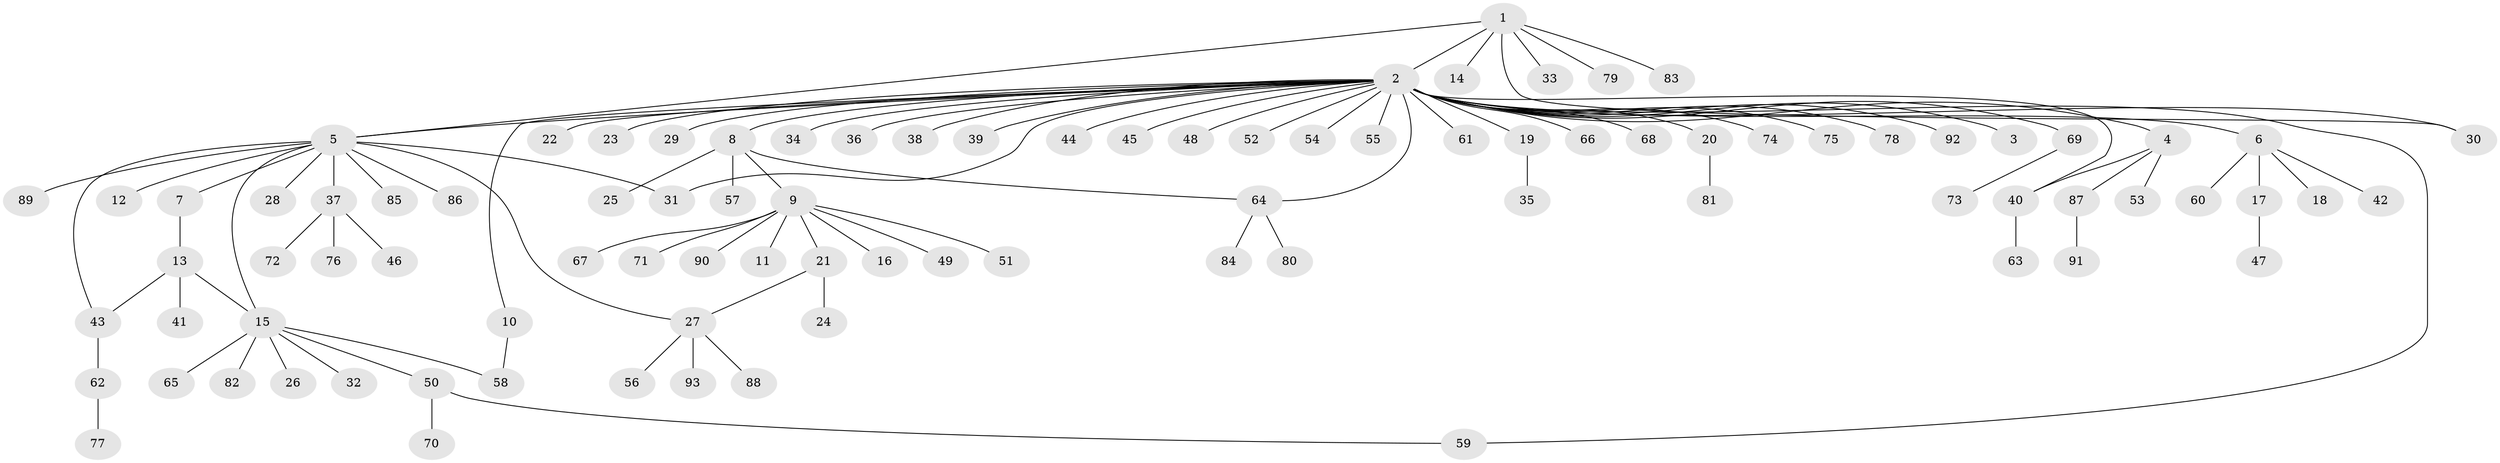 // Generated by graph-tools (version 1.1) at 2025/14/03/09/25 04:14:45]
// undirected, 93 vertices, 102 edges
graph export_dot {
graph [start="1"]
  node [color=gray90,style=filled];
  1;
  2;
  3;
  4;
  5;
  6;
  7;
  8;
  9;
  10;
  11;
  12;
  13;
  14;
  15;
  16;
  17;
  18;
  19;
  20;
  21;
  22;
  23;
  24;
  25;
  26;
  27;
  28;
  29;
  30;
  31;
  32;
  33;
  34;
  35;
  36;
  37;
  38;
  39;
  40;
  41;
  42;
  43;
  44;
  45;
  46;
  47;
  48;
  49;
  50;
  51;
  52;
  53;
  54;
  55;
  56;
  57;
  58;
  59;
  60;
  61;
  62;
  63;
  64;
  65;
  66;
  67;
  68;
  69;
  70;
  71;
  72;
  73;
  74;
  75;
  76;
  77;
  78;
  79;
  80;
  81;
  82;
  83;
  84;
  85;
  86;
  87;
  88;
  89;
  90;
  91;
  92;
  93;
  1 -- 2;
  1 -- 5;
  1 -- 14;
  1 -- 30;
  1 -- 33;
  1 -- 79;
  1 -- 83;
  2 -- 3;
  2 -- 4;
  2 -- 5;
  2 -- 6;
  2 -- 8;
  2 -- 10;
  2 -- 19;
  2 -- 20;
  2 -- 22;
  2 -- 23;
  2 -- 29;
  2 -- 30;
  2 -- 31;
  2 -- 34;
  2 -- 36;
  2 -- 38;
  2 -- 39;
  2 -- 40;
  2 -- 44;
  2 -- 45;
  2 -- 48;
  2 -- 52;
  2 -- 54;
  2 -- 55;
  2 -- 59;
  2 -- 61;
  2 -- 64;
  2 -- 66;
  2 -- 68;
  2 -- 69;
  2 -- 74;
  2 -- 75;
  2 -- 78;
  2 -- 92;
  4 -- 40;
  4 -- 53;
  4 -- 87;
  5 -- 7;
  5 -- 12;
  5 -- 15;
  5 -- 27;
  5 -- 28;
  5 -- 31;
  5 -- 37;
  5 -- 43;
  5 -- 85;
  5 -- 86;
  5 -- 89;
  6 -- 17;
  6 -- 18;
  6 -- 42;
  6 -- 60;
  7 -- 13;
  8 -- 9;
  8 -- 25;
  8 -- 57;
  8 -- 64;
  9 -- 11;
  9 -- 16;
  9 -- 21;
  9 -- 49;
  9 -- 51;
  9 -- 67;
  9 -- 71;
  9 -- 90;
  10 -- 58;
  13 -- 15;
  13 -- 41;
  13 -- 43;
  15 -- 26;
  15 -- 32;
  15 -- 50;
  15 -- 58;
  15 -- 65;
  15 -- 82;
  17 -- 47;
  19 -- 35;
  20 -- 81;
  21 -- 24;
  21 -- 27;
  27 -- 56;
  27 -- 88;
  27 -- 93;
  37 -- 46;
  37 -- 72;
  37 -- 76;
  40 -- 63;
  43 -- 62;
  50 -- 59;
  50 -- 70;
  62 -- 77;
  64 -- 80;
  64 -- 84;
  69 -- 73;
  87 -- 91;
}
